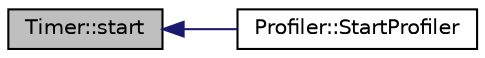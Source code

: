 digraph "Timer::start"
{
  edge [fontname="Helvetica",fontsize="10",labelfontname="Helvetica",labelfontsize="10"];
  node [fontname="Helvetica",fontsize="10",shape=record];
  rankdir="LR";
  Node1 [label="Timer::start",height=0.2,width=0.4,color="black", fillcolor="grey75", style="filled" fontcolor="black"];
  Node1 -> Node2 [dir="back",color="midnightblue",fontsize="10",style="solid",fontname="Helvetica"];
  Node2 [label="Profiler::StartProfiler",height=0.2,width=0.4,color="black", fillcolor="white", style="filled",URL="$class_profiler.html#a1b326eff80eb55ff2db9ff8655f6e690"];
}
